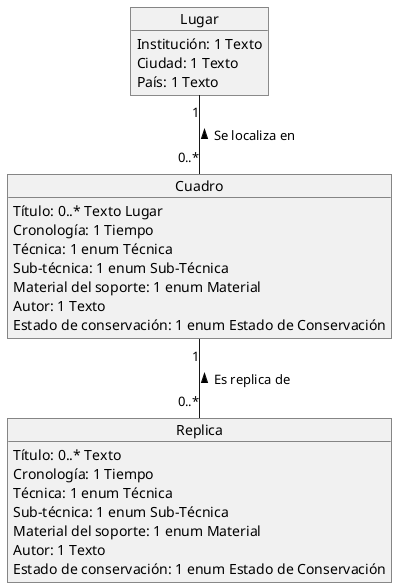 @startuml
object "Cuadro" as cuadro{

  Título: 0..* Texto Lugar
  Cronología: 1 Tiempo
  Técnica: 1 enum Técnica
  Sub-técnica: 1 enum Sub-Técnica
  Material del soporte: 1 enum Material
  Autor: 1 Texto
  Estado de conservación: 1 enum Estado de Conservación
}

object  Replica {
    Título: 0..* Texto
    Cronología: 1 Tiempo
    Técnica: 1 enum Técnica
    Sub-técnica: 1 enum Sub-Técnica
    Material del soporte: 1 enum Material
    Autor: 1 Texto
    Estado de conservación: 1 enum Estado de Conservación
}

object "Lugar" as l1{

    Institución: 1 Texto
    Ciudad: 1 Texto
    País: 1 Texto
}



 l1 "1" -- "0..*" cuadro : < Se localiza en

cuadro "1" -- "0..*" Replica: < Es replica de


@enduml